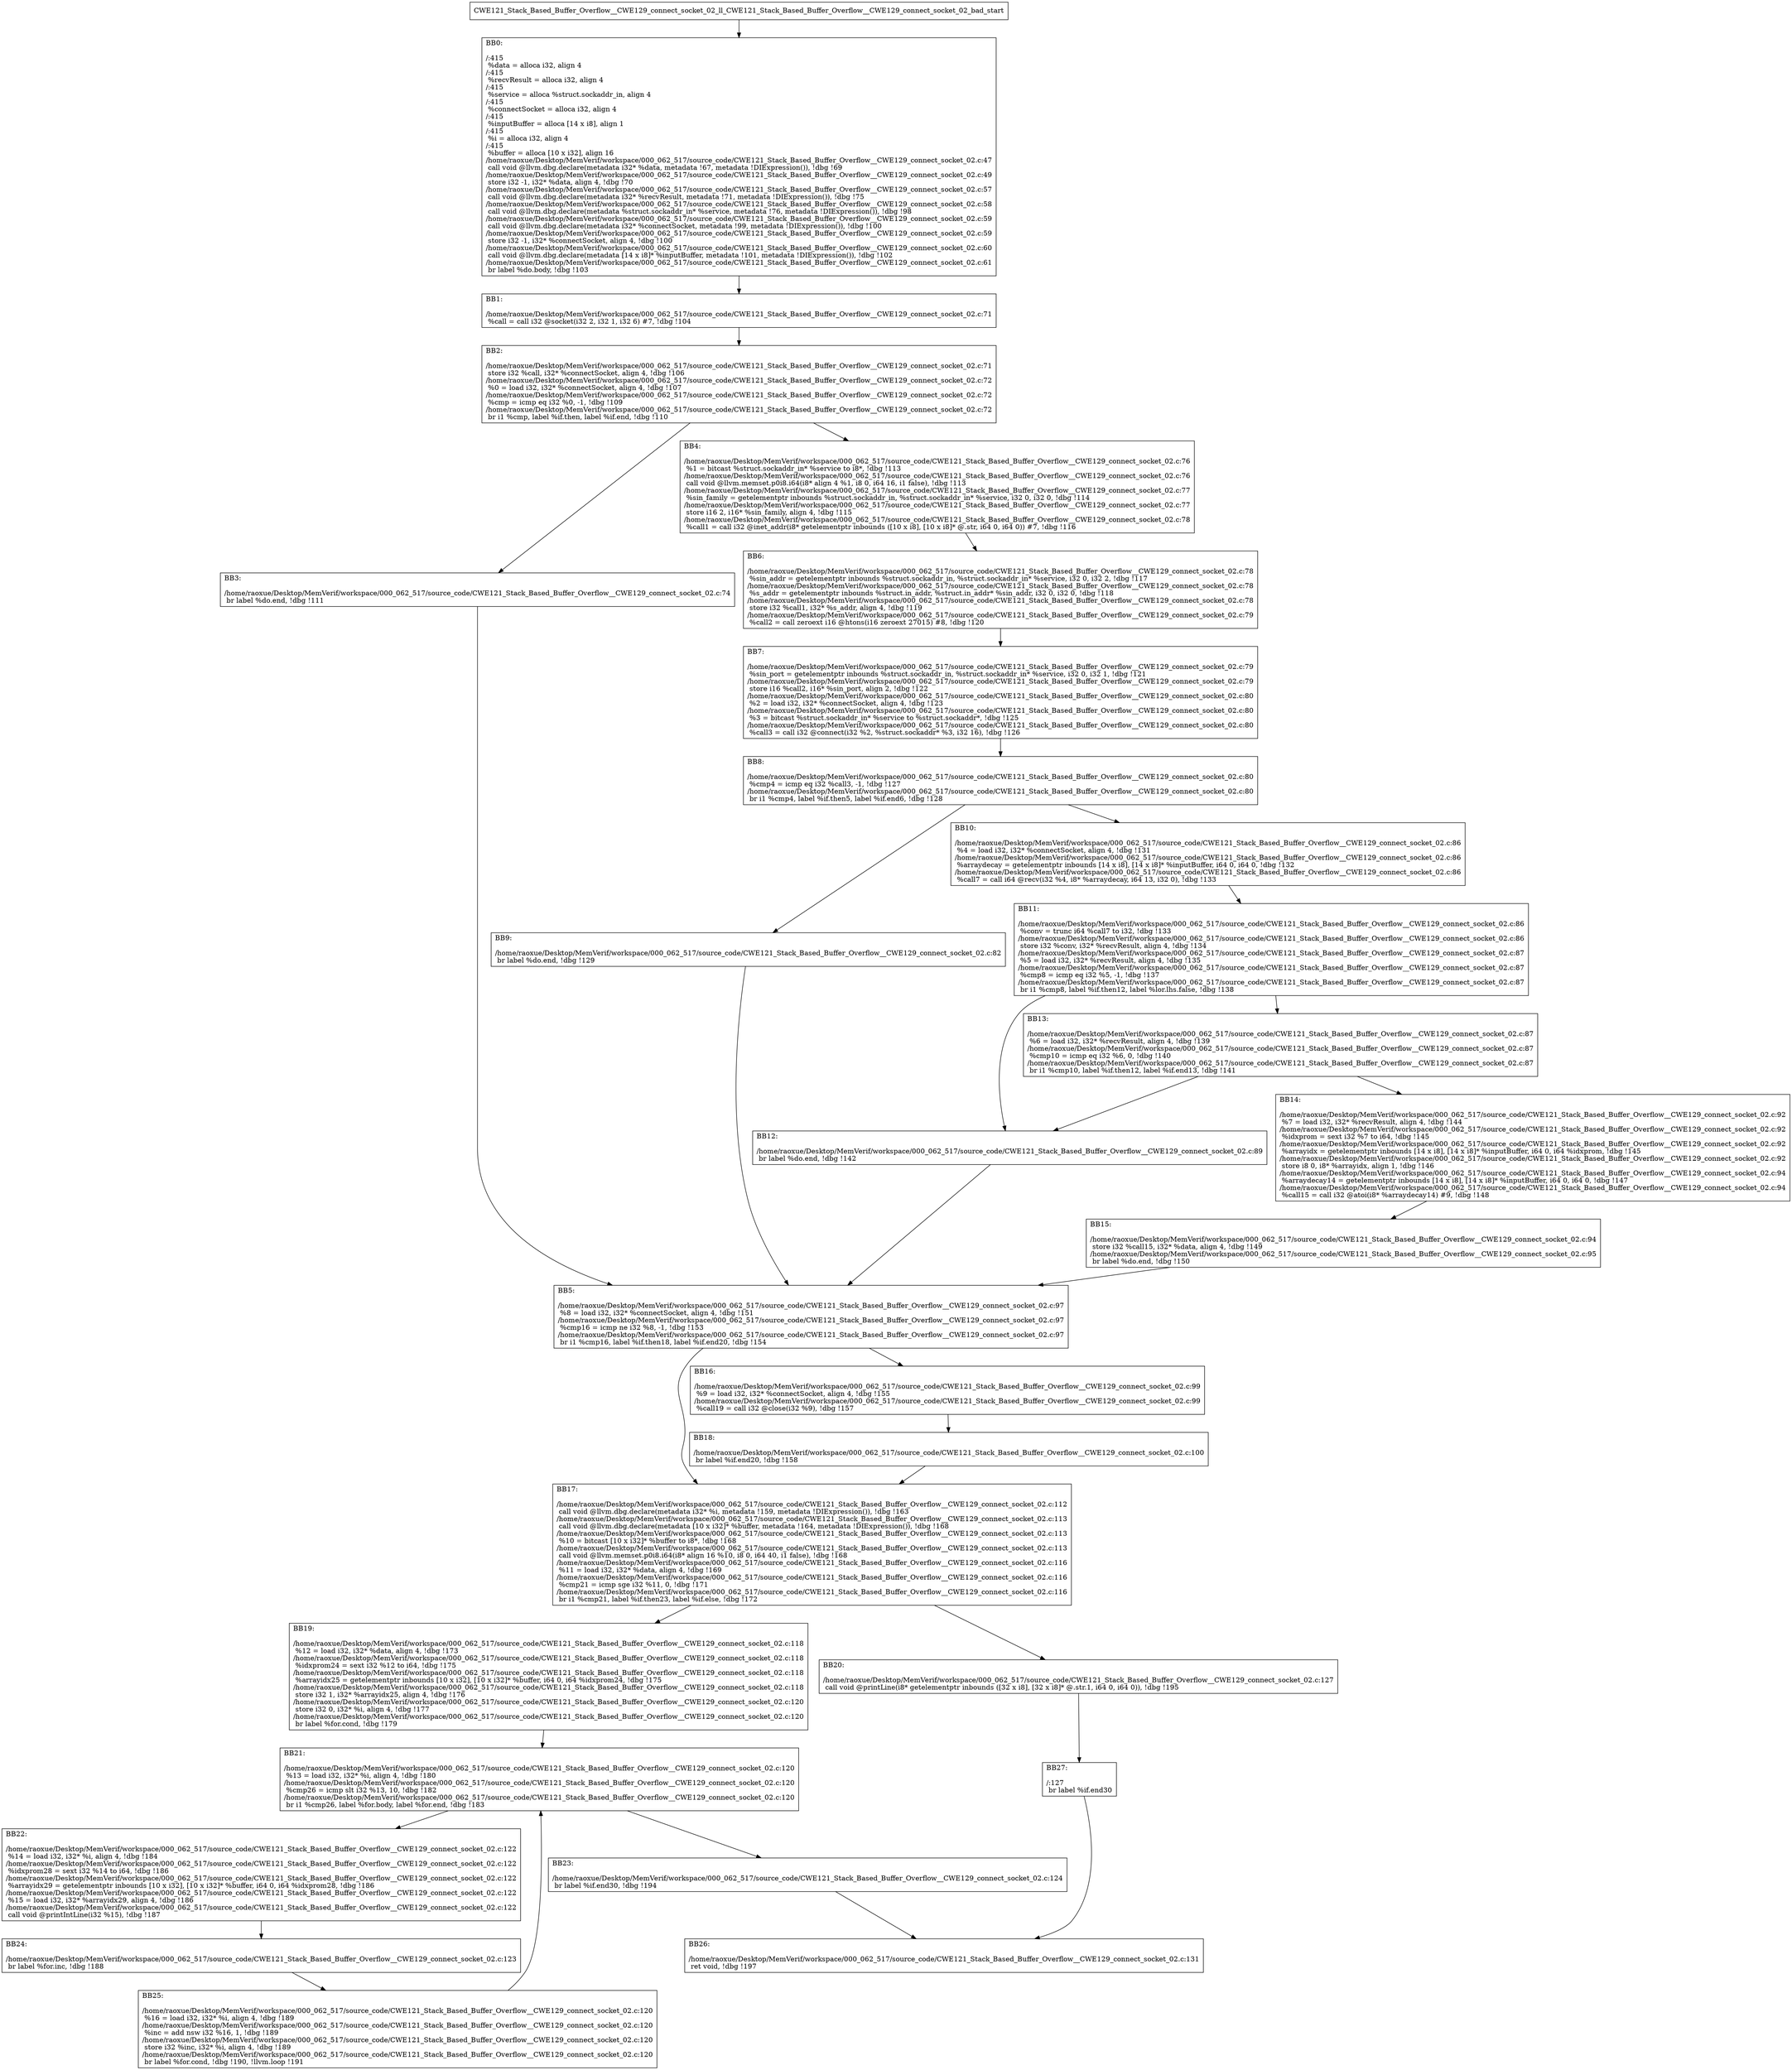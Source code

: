 digraph "CFG for'CWE121_Stack_Based_Buffer_Overflow__CWE129_connect_socket_02_ll_CWE121_Stack_Based_Buffer_Overflow__CWE129_connect_socket_02_bad' function" {
	BBCWE121_Stack_Based_Buffer_Overflow__CWE129_connect_socket_02_ll_CWE121_Stack_Based_Buffer_Overflow__CWE129_connect_socket_02_bad_start[shape=record,label="{CWE121_Stack_Based_Buffer_Overflow__CWE129_connect_socket_02_ll_CWE121_Stack_Based_Buffer_Overflow__CWE129_connect_socket_02_bad_start}"];
	BBCWE121_Stack_Based_Buffer_Overflow__CWE129_connect_socket_02_ll_CWE121_Stack_Based_Buffer_Overflow__CWE129_connect_socket_02_bad_start-> CWE121_Stack_Based_Buffer_Overflow__CWE129_connect_socket_02_ll_CWE121_Stack_Based_Buffer_Overflow__CWE129_connect_socket_02_badBB0;
	CWE121_Stack_Based_Buffer_Overflow__CWE129_connect_socket_02_ll_CWE121_Stack_Based_Buffer_Overflow__CWE129_connect_socket_02_badBB0 [shape=record, label="{BB0:\l\l/:415\l
  %data = alloca i32, align 4\l
/:415\l
  %recvResult = alloca i32, align 4\l
/:415\l
  %service = alloca %struct.sockaddr_in, align 4\l
/:415\l
  %connectSocket = alloca i32, align 4\l
/:415\l
  %inputBuffer = alloca [14 x i8], align 1\l
/:415\l
  %i = alloca i32, align 4\l
/:415\l
  %buffer = alloca [10 x i32], align 16\l
/home/raoxue/Desktop/MemVerif/workspace/000_062_517/source_code/CWE121_Stack_Based_Buffer_Overflow__CWE129_connect_socket_02.c:47\l
  call void @llvm.dbg.declare(metadata i32* %data, metadata !67, metadata !DIExpression()), !dbg !69\l
/home/raoxue/Desktop/MemVerif/workspace/000_062_517/source_code/CWE121_Stack_Based_Buffer_Overflow__CWE129_connect_socket_02.c:49\l
  store i32 -1, i32* %data, align 4, !dbg !70\l
/home/raoxue/Desktop/MemVerif/workspace/000_062_517/source_code/CWE121_Stack_Based_Buffer_Overflow__CWE129_connect_socket_02.c:57\l
  call void @llvm.dbg.declare(metadata i32* %recvResult, metadata !71, metadata !DIExpression()), !dbg !75\l
/home/raoxue/Desktop/MemVerif/workspace/000_062_517/source_code/CWE121_Stack_Based_Buffer_Overflow__CWE129_connect_socket_02.c:58\l
  call void @llvm.dbg.declare(metadata %struct.sockaddr_in* %service, metadata !76, metadata !DIExpression()), !dbg !98\l
/home/raoxue/Desktop/MemVerif/workspace/000_062_517/source_code/CWE121_Stack_Based_Buffer_Overflow__CWE129_connect_socket_02.c:59\l
  call void @llvm.dbg.declare(metadata i32* %connectSocket, metadata !99, metadata !DIExpression()), !dbg !100\l
/home/raoxue/Desktop/MemVerif/workspace/000_062_517/source_code/CWE121_Stack_Based_Buffer_Overflow__CWE129_connect_socket_02.c:59\l
  store i32 -1, i32* %connectSocket, align 4, !dbg !100\l
/home/raoxue/Desktop/MemVerif/workspace/000_062_517/source_code/CWE121_Stack_Based_Buffer_Overflow__CWE129_connect_socket_02.c:60\l
  call void @llvm.dbg.declare(metadata [14 x i8]* %inputBuffer, metadata !101, metadata !DIExpression()), !dbg !102\l
/home/raoxue/Desktop/MemVerif/workspace/000_062_517/source_code/CWE121_Stack_Based_Buffer_Overflow__CWE129_connect_socket_02.c:61\l
  br label %do.body, !dbg !103\l
}"];
	CWE121_Stack_Based_Buffer_Overflow__CWE129_connect_socket_02_ll_CWE121_Stack_Based_Buffer_Overflow__CWE129_connect_socket_02_badBB0-> CWE121_Stack_Based_Buffer_Overflow__CWE129_connect_socket_02_ll_CWE121_Stack_Based_Buffer_Overflow__CWE129_connect_socket_02_badBB1;
	CWE121_Stack_Based_Buffer_Overflow__CWE129_connect_socket_02_ll_CWE121_Stack_Based_Buffer_Overflow__CWE129_connect_socket_02_badBB1 [shape=record, label="{BB1:\l\l/home/raoxue/Desktop/MemVerif/workspace/000_062_517/source_code/CWE121_Stack_Based_Buffer_Overflow__CWE129_connect_socket_02.c:71\l
  %call = call i32 @socket(i32 2, i32 1, i32 6) #7, !dbg !104\l
}"];
	CWE121_Stack_Based_Buffer_Overflow__CWE129_connect_socket_02_ll_CWE121_Stack_Based_Buffer_Overflow__CWE129_connect_socket_02_badBB1-> CWE121_Stack_Based_Buffer_Overflow__CWE129_connect_socket_02_ll_CWE121_Stack_Based_Buffer_Overflow__CWE129_connect_socket_02_badBB2;
	CWE121_Stack_Based_Buffer_Overflow__CWE129_connect_socket_02_ll_CWE121_Stack_Based_Buffer_Overflow__CWE129_connect_socket_02_badBB2 [shape=record, label="{BB2:\l\l/home/raoxue/Desktop/MemVerif/workspace/000_062_517/source_code/CWE121_Stack_Based_Buffer_Overflow__CWE129_connect_socket_02.c:71\l
  store i32 %call, i32* %connectSocket, align 4, !dbg !106\l
/home/raoxue/Desktop/MemVerif/workspace/000_062_517/source_code/CWE121_Stack_Based_Buffer_Overflow__CWE129_connect_socket_02.c:72\l
  %0 = load i32, i32* %connectSocket, align 4, !dbg !107\l
/home/raoxue/Desktop/MemVerif/workspace/000_062_517/source_code/CWE121_Stack_Based_Buffer_Overflow__CWE129_connect_socket_02.c:72\l
  %cmp = icmp eq i32 %0, -1, !dbg !109\l
/home/raoxue/Desktop/MemVerif/workspace/000_062_517/source_code/CWE121_Stack_Based_Buffer_Overflow__CWE129_connect_socket_02.c:72\l
  br i1 %cmp, label %if.then, label %if.end, !dbg !110\l
}"];
	CWE121_Stack_Based_Buffer_Overflow__CWE129_connect_socket_02_ll_CWE121_Stack_Based_Buffer_Overflow__CWE129_connect_socket_02_badBB2-> CWE121_Stack_Based_Buffer_Overflow__CWE129_connect_socket_02_ll_CWE121_Stack_Based_Buffer_Overflow__CWE129_connect_socket_02_badBB3;
	CWE121_Stack_Based_Buffer_Overflow__CWE129_connect_socket_02_ll_CWE121_Stack_Based_Buffer_Overflow__CWE129_connect_socket_02_badBB2-> CWE121_Stack_Based_Buffer_Overflow__CWE129_connect_socket_02_ll_CWE121_Stack_Based_Buffer_Overflow__CWE129_connect_socket_02_badBB4;
	CWE121_Stack_Based_Buffer_Overflow__CWE129_connect_socket_02_ll_CWE121_Stack_Based_Buffer_Overflow__CWE129_connect_socket_02_badBB3 [shape=record, label="{BB3:\l\l/home/raoxue/Desktop/MemVerif/workspace/000_062_517/source_code/CWE121_Stack_Based_Buffer_Overflow__CWE129_connect_socket_02.c:74\l
  br label %do.end, !dbg !111\l
}"];
	CWE121_Stack_Based_Buffer_Overflow__CWE129_connect_socket_02_ll_CWE121_Stack_Based_Buffer_Overflow__CWE129_connect_socket_02_badBB3-> CWE121_Stack_Based_Buffer_Overflow__CWE129_connect_socket_02_ll_CWE121_Stack_Based_Buffer_Overflow__CWE129_connect_socket_02_badBB5;
	CWE121_Stack_Based_Buffer_Overflow__CWE129_connect_socket_02_ll_CWE121_Stack_Based_Buffer_Overflow__CWE129_connect_socket_02_badBB4 [shape=record, label="{BB4:\l\l/home/raoxue/Desktop/MemVerif/workspace/000_062_517/source_code/CWE121_Stack_Based_Buffer_Overflow__CWE129_connect_socket_02.c:76\l
  %1 = bitcast %struct.sockaddr_in* %service to i8*, !dbg !113\l
/home/raoxue/Desktop/MemVerif/workspace/000_062_517/source_code/CWE121_Stack_Based_Buffer_Overflow__CWE129_connect_socket_02.c:76\l
  call void @llvm.memset.p0i8.i64(i8* align 4 %1, i8 0, i64 16, i1 false), !dbg !113\l
/home/raoxue/Desktop/MemVerif/workspace/000_062_517/source_code/CWE121_Stack_Based_Buffer_Overflow__CWE129_connect_socket_02.c:77\l
  %sin_family = getelementptr inbounds %struct.sockaddr_in, %struct.sockaddr_in* %service, i32 0, i32 0, !dbg !114\l
/home/raoxue/Desktop/MemVerif/workspace/000_062_517/source_code/CWE121_Stack_Based_Buffer_Overflow__CWE129_connect_socket_02.c:77\l
  store i16 2, i16* %sin_family, align 4, !dbg !115\l
/home/raoxue/Desktop/MemVerif/workspace/000_062_517/source_code/CWE121_Stack_Based_Buffer_Overflow__CWE129_connect_socket_02.c:78\l
  %call1 = call i32 @inet_addr(i8* getelementptr inbounds ([10 x i8], [10 x i8]* @.str, i64 0, i64 0)) #7, !dbg !116\l
}"];
	CWE121_Stack_Based_Buffer_Overflow__CWE129_connect_socket_02_ll_CWE121_Stack_Based_Buffer_Overflow__CWE129_connect_socket_02_badBB4-> CWE121_Stack_Based_Buffer_Overflow__CWE129_connect_socket_02_ll_CWE121_Stack_Based_Buffer_Overflow__CWE129_connect_socket_02_badBB6;
	CWE121_Stack_Based_Buffer_Overflow__CWE129_connect_socket_02_ll_CWE121_Stack_Based_Buffer_Overflow__CWE129_connect_socket_02_badBB6 [shape=record, label="{BB6:\l\l/home/raoxue/Desktop/MemVerif/workspace/000_062_517/source_code/CWE121_Stack_Based_Buffer_Overflow__CWE129_connect_socket_02.c:78\l
  %sin_addr = getelementptr inbounds %struct.sockaddr_in, %struct.sockaddr_in* %service, i32 0, i32 2, !dbg !117\l
/home/raoxue/Desktop/MemVerif/workspace/000_062_517/source_code/CWE121_Stack_Based_Buffer_Overflow__CWE129_connect_socket_02.c:78\l
  %s_addr = getelementptr inbounds %struct.in_addr, %struct.in_addr* %sin_addr, i32 0, i32 0, !dbg !118\l
/home/raoxue/Desktop/MemVerif/workspace/000_062_517/source_code/CWE121_Stack_Based_Buffer_Overflow__CWE129_connect_socket_02.c:78\l
  store i32 %call1, i32* %s_addr, align 4, !dbg !119\l
/home/raoxue/Desktop/MemVerif/workspace/000_062_517/source_code/CWE121_Stack_Based_Buffer_Overflow__CWE129_connect_socket_02.c:79\l
  %call2 = call zeroext i16 @htons(i16 zeroext 27015) #8, !dbg !120\l
}"];
	CWE121_Stack_Based_Buffer_Overflow__CWE129_connect_socket_02_ll_CWE121_Stack_Based_Buffer_Overflow__CWE129_connect_socket_02_badBB6-> CWE121_Stack_Based_Buffer_Overflow__CWE129_connect_socket_02_ll_CWE121_Stack_Based_Buffer_Overflow__CWE129_connect_socket_02_badBB7;
	CWE121_Stack_Based_Buffer_Overflow__CWE129_connect_socket_02_ll_CWE121_Stack_Based_Buffer_Overflow__CWE129_connect_socket_02_badBB7 [shape=record, label="{BB7:\l\l/home/raoxue/Desktop/MemVerif/workspace/000_062_517/source_code/CWE121_Stack_Based_Buffer_Overflow__CWE129_connect_socket_02.c:79\l
  %sin_port = getelementptr inbounds %struct.sockaddr_in, %struct.sockaddr_in* %service, i32 0, i32 1, !dbg !121\l
/home/raoxue/Desktop/MemVerif/workspace/000_062_517/source_code/CWE121_Stack_Based_Buffer_Overflow__CWE129_connect_socket_02.c:79\l
  store i16 %call2, i16* %sin_port, align 2, !dbg !122\l
/home/raoxue/Desktop/MemVerif/workspace/000_062_517/source_code/CWE121_Stack_Based_Buffer_Overflow__CWE129_connect_socket_02.c:80\l
  %2 = load i32, i32* %connectSocket, align 4, !dbg !123\l
/home/raoxue/Desktop/MemVerif/workspace/000_062_517/source_code/CWE121_Stack_Based_Buffer_Overflow__CWE129_connect_socket_02.c:80\l
  %3 = bitcast %struct.sockaddr_in* %service to %struct.sockaddr*, !dbg !125\l
/home/raoxue/Desktop/MemVerif/workspace/000_062_517/source_code/CWE121_Stack_Based_Buffer_Overflow__CWE129_connect_socket_02.c:80\l
  %call3 = call i32 @connect(i32 %2, %struct.sockaddr* %3, i32 16), !dbg !126\l
}"];
	CWE121_Stack_Based_Buffer_Overflow__CWE129_connect_socket_02_ll_CWE121_Stack_Based_Buffer_Overflow__CWE129_connect_socket_02_badBB7-> CWE121_Stack_Based_Buffer_Overflow__CWE129_connect_socket_02_ll_CWE121_Stack_Based_Buffer_Overflow__CWE129_connect_socket_02_badBB8;
	CWE121_Stack_Based_Buffer_Overflow__CWE129_connect_socket_02_ll_CWE121_Stack_Based_Buffer_Overflow__CWE129_connect_socket_02_badBB8 [shape=record, label="{BB8:\l\l/home/raoxue/Desktop/MemVerif/workspace/000_062_517/source_code/CWE121_Stack_Based_Buffer_Overflow__CWE129_connect_socket_02.c:80\l
  %cmp4 = icmp eq i32 %call3, -1, !dbg !127\l
/home/raoxue/Desktop/MemVerif/workspace/000_062_517/source_code/CWE121_Stack_Based_Buffer_Overflow__CWE129_connect_socket_02.c:80\l
  br i1 %cmp4, label %if.then5, label %if.end6, !dbg !128\l
}"];
	CWE121_Stack_Based_Buffer_Overflow__CWE129_connect_socket_02_ll_CWE121_Stack_Based_Buffer_Overflow__CWE129_connect_socket_02_badBB8-> CWE121_Stack_Based_Buffer_Overflow__CWE129_connect_socket_02_ll_CWE121_Stack_Based_Buffer_Overflow__CWE129_connect_socket_02_badBB9;
	CWE121_Stack_Based_Buffer_Overflow__CWE129_connect_socket_02_ll_CWE121_Stack_Based_Buffer_Overflow__CWE129_connect_socket_02_badBB8-> CWE121_Stack_Based_Buffer_Overflow__CWE129_connect_socket_02_ll_CWE121_Stack_Based_Buffer_Overflow__CWE129_connect_socket_02_badBB10;
	CWE121_Stack_Based_Buffer_Overflow__CWE129_connect_socket_02_ll_CWE121_Stack_Based_Buffer_Overflow__CWE129_connect_socket_02_badBB9 [shape=record, label="{BB9:\l\l/home/raoxue/Desktop/MemVerif/workspace/000_062_517/source_code/CWE121_Stack_Based_Buffer_Overflow__CWE129_connect_socket_02.c:82\l
  br label %do.end, !dbg !129\l
}"];
	CWE121_Stack_Based_Buffer_Overflow__CWE129_connect_socket_02_ll_CWE121_Stack_Based_Buffer_Overflow__CWE129_connect_socket_02_badBB9-> CWE121_Stack_Based_Buffer_Overflow__CWE129_connect_socket_02_ll_CWE121_Stack_Based_Buffer_Overflow__CWE129_connect_socket_02_badBB5;
	CWE121_Stack_Based_Buffer_Overflow__CWE129_connect_socket_02_ll_CWE121_Stack_Based_Buffer_Overflow__CWE129_connect_socket_02_badBB10 [shape=record, label="{BB10:\l\l/home/raoxue/Desktop/MemVerif/workspace/000_062_517/source_code/CWE121_Stack_Based_Buffer_Overflow__CWE129_connect_socket_02.c:86\l
  %4 = load i32, i32* %connectSocket, align 4, !dbg !131\l
/home/raoxue/Desktop/MemVerif/workspace/000_062_517/source_code/CWE121_Stack_Based_Buffer_Overflow__CWE129_connect_socket_02.c:86\l
  %arraydecay = getelementptr inbounds [14 x i8], [14 x i8]* %inputBuffer, i64 0, i64 0, !dbg !132\l
/home/raoxue/Desktop/MemVerif/workspace/000_062_517/source_code/CWE121_Stack_Based_Buffer_Overflow__CWE129_connect_socket_02.c:86\l
  %call7 = call i64 @recv(i32 %4, i8* %arraydecay, i64 13, i32 0), !dbg !133\l
}"];
	CWE121_Stack_Based_Buffer_Overflow__CWE129_connect_socket_02_ll_CWE121_Stack_Based_Buffer_Overflow__CWE129_connect_socket_02_badBB10-> CWE121_Stack_Based_Buffer_Overflow__CWE129_connect_socket_02_ll_CWE121_Stack_Based_Buffer_Overflow__CWE129_connect_socket_02_badBB11;
	CWE121_Stack_Based_Buffer_Overflow__CWE129_connect_socket_02_ll_CWE121_Stack_Based_Buffer_Overflow__CWE129_connect_socket_02_badBB11 [shape=record, label="{BB11:\l\l/home/raoxue/Desktop/MemVerif/workspace/000_062_517/source_code/CWE121_Stack_Based_Buffer_Overflow__CWE129_connect_socket_02.c:86\l
  %conv = trunc i64 %call7 to i32, !dbg !133\l
/home/raoxue/Desktop/MemVerif/workspace/000_062_517/source_code/CWE121_Stack_Based_Buffer_Overflow__CWE129_connect_socket_02.c:86\l
  store i32 %conv, i32* %recvResult, align 4, !dbg !134\l
/home/raoxue/Desktop/MemVerif/workspace/000_062_517/source_code/CWE121_Stack_Based_Buffer_Overflow__CWE129_connect_socket_02.c:87\l
  %5 = load i32, i32* %recvResult, align 4, !dbg !135\l
/home/raoxue/Desktop/MemVerif/workspace/000_062_517/source_code/CWE121_Stack_Based_Buffer_Overflow__CWE129_connect_socket_02.c:87\l
  %cmp8 = icmp eq i32 %5, -1, !dbg !137\l
/home/raoxue/Desktop/MemVerif/workspace/000_062_517/source_code/CWE121_Stack_Based_Buffer_Overflow__CWE129_connect_socket_02.c:87\l
  br i1 %cmp8, label %if.then12, label %lor.lhs.false, !dbg !138\l
}"];
	CWE121_Stack_Based_Buffer_Overflow__CWE129_connect_socket_02_ll_CWE121_Stack_Based_Buffer_Overflow__CWE129_connect_socket_02_badBB11-> CWE121_Stack_Based_Buffer_Overflow__CWE129_connect_socket_02_ll_CWE121_Stack_Based_Buffer_Overflow__CWE129_connect_socket_02_badBB12;
	CWE121_Stack_Based_Buffer_Overflow__CWE129_connect_socket_02_ll_CWE121_Stack_Based_Buffer_Overflow__CWE129_connect_socket_02_badBB11-> CWE121_Stack_Based_Buffer_Overflow__CWE129_connect_socket_02_ll_CWE121_Stack_Based_Buffer_Overflow__CWE129_connect_socket_02_badBB13;
	CWE121_Stack_Based_Buffer_Overflow__CWE129_connect_socket_02_ll_CWE121_Stack_Based_Buffer_Overflow__CWE129_connect_socket_02_badBB13 [shape=record, label="{BB13:\l\l/home/raoxue/Desktop/MemVerif/workspace/000_062_517/source_code/CWE121_Stack_Based_Buffer_Overflow__CWE129_connect_socket_02.c:87\l
  %6 = load i32, i32* %recvResult, align 4, !dbg !139\l
/home/raoxue/Desktop/MemVerif/workspace/000_062_517/source_code/CWE121_Stack_Based_Buffer_Overflow__CWE129_connect_socket_02.c:87\l
  %cmp10 = icmp eq i32 %6, 0, !dbg !140\l
/home/raoxue/Desktop/MemVerif/workspace/000_062_517/source_code/CWE121_Stack_Based_Buffer_Overflow__CWE129_connect_socket_02.c:87\l
  br i1 %cmp10, label %if.then12, label %if.end13, !dbg !141\l
}"];
	CWE121_Stack_Based_Buffer_Overflow__CWE129_connect_socket_02_ll_CWE121_Stack_Based_Buffer_Overflow__CWE129_connect_socket_02_badBB13-> CWE121_Stack_Based_Buffer_Overflow__CWE129_connect_socket_02_ll_CWE121_Stack_Based_Buffer_Overflow__CWE129_connect_socket_02_badBB12;
	CWE121_Stack_Based_Buffer_Overflow__CWE129_connect_socket_02_ll_CWE121_Stack_Based_Buffer_Overflow__CWE129_connect_socket_02_badBB13-> CWE121_Stack_Based_Buffer_Overflow__CWE129_connect_socket_02_ll_CWE121_Stack_Based_Buffer_Overflow__CWE129_connect_socket_02_badBB14;
	CWE121_Stack_Based_Buffer_Overflow__CWE129_connect_socket_02_ll_CWE121_Stack_Based_Buffer_Overflow__CWE129_connect_socket_02_badBB12 [shape=record, label="{BB12:\l\l/home/raoxue/Desktop/MemVerif/workspace/000_062_517/source_code/CWE121_Stack_Based_Buffer_Overflow__CWE129_connect_socket_02.c:89\l
  br label %do.end, !dbg !142\l
}"];
	CWE121_Stack_Based_Buffer_Overflow__CWE129_connect_socket_02_ll_CWE121_Stack_Based_Buffer_Overflow__CWE129_connect_socket_02_badBB12-> CWE121_Stack_Based_Buffer_Overflow__CWE129_connect_socket_02_ll_CWE121_Stack_Based_Buffer_Overflow__CWE129_connect_socket_02_badBB5;
	CWE121_Stack_Based_Buffer_Overflow__CWE129_connect_socket_02_ll_CWE121_Stack_Based_Buffer_Overflow__CWE129_connect_socket_02_badBB14 [shape=record, label="{BB14:\l\l/home/raoxue/Desktop/MemVerif/workspace/000_062_517/source_code/CWE121_Stack_Based_Buffer_Overflow__CWE129_connect_socket_02.c:92\l
  %7 = load i32, i32* %recvResult, align 4, !dbg !144\l
/home/raoxue/Desktop/MemVerif/workspace/000_062_517/source_code/CWE121_Stack_Based_Buffer_Overflow__CWE129_connect_socket_02.c:92\l
  %idxprom = sext i32 %7 to i64, !dbg !145\l
/home/raoxue/Desktop/MemVerif/workspace/000_062_517/source_code/CWE121_Stack_Based_Buffer_Overflow__CWE129_connect_socket_02.c:92\l
  %arrayidx = getelementptr inbounds [14 x i8], [14 x i8]* %inputBuffer, i64 0, i64 %idxprom, !dbg !145\l
/home/raoxue/Desktop/MemVerif/workspace/000_062_517/source_code/CWE121_Stack_Based_Buffer_Overflow__CWE129_connect_socket_02.c:92\l
  store i8 0, i8* %arrayidx, align 1, !dbg !146\l
/home/raoxue/Desktop/MemVerif/workspace/000_062_517/source_code/CWE121_Stack_Based_Buffer_Overflow__CWE129_connect_socket_02.c:94\l
  %arraydecay14 = getelementptr inbounds [14 x i8], [14 x i8]* %inputBuffer, i64 0, i64 0, !dbg !147\l
/home/raoxue/Desktop/MemVerif/workspace/000_062_517/source_code/CWE121_Stack_Based_Buffer_Overflow__CWE129_connect_socket_02.c:94\l
  %call15 = call i32 @atoi(i8* %arraydecay14) #9, !dbg !148\l
}"];
	CWE121_Stack_Based_Buffer_Overflow__CWE129_connect_socket_02_ll_CWE121_Stack_Based_Buffer_Overflow__CWE129_connect_socket_02_badBB14-> CWE121_Stack_Based_Buffer_Overflow__CWE129_connect_socket_02_ll_CWE121_Stack_Based_Buffer_Overflow__CWE129_connect_socket_02_badBB15;
	CWE121_Stack_Based_Buffer_Overflow__CWE129_connect_socket_02_ll_CWE121_Stack_Based_Buffer_Overflow__CWE129_connect_socket_02_badBB15 [shape=record, label="{BB15:\l\l/home/raoxue/Desktop/MemVerif/workspace/000_062_517/source_code/CWE121_Stack_Based_Buffer_Overflow__CWE129_connect_socket_02.c:94\l
  store i32 %call15, i32* %data, align 4, !dbg !149\l
/home/raoxue/Desktop/MemVerif/workspace/000_062_517/source_code/CWE121_Stack_Based_Buffer_Overflow__CWE129_connect_socket_02.c:95\l
  br label %do.end, !dbg !150\l
}"];
	CWE121_Stack_Based_Buffer_Overflow__CWE129_connect_socket_02_ll_CWE121_Stack_Based_Buffer_Overflow__CWE129_connect_socket_02_badBB15-> CWE121_Stack_Based_Buffer_Overflow__CWE129_connect_socket_02_ll_CWE121_Stack_Based_Buffer_Overflow__CWE129_connect_socket_02_badBB5;
	CWE121_Stack_Based_Buffer_Overflow__CWE129_connect_socket_02_ll_CWE121_Stack_Based_Buffer_Overflow__CWE129_connect_socket_02_badBB5 [shape=record, label="{BB5:\l\l/home/raoxue/Desktop/MemVerif/workspace/000_062_517/source_code/CWE121_Stack_Based_Buffer_Overflow__CWE129_connect_socket_02.c:97\l
  %8 = load i32, i32* %connectSocket, align 4, !dbg !151\l
/home/raoxue/Desktop/MemVerif/workspace/000_062_517/source_code/CWE121_Stack_Based_Buffer_Overflow__CWE129_connect_socket_02.c:97\l
  %cmp16 = icmp ne i32 %8, -1, !dbg !153\l
/home/raoxue/Desktop/MemVerif/workspace/000_062_517/source_code/CWE121_Stack_Based_Buffer_Overflow__CWE129_connect_socket_02.c:97\l
  br i1 %cmp16, label %if.then18, label %if.end20, !dbg !154\l
}"];
	CWE121_Stack_Based_Buffer_Overflow__CWE129_connect_socket_02_ll_CWE121_Stack_Based_Buffer_Overflow__CWE129_connect_socket_02_badBB5-> CWE121_Stack_Based_Buffer_Overflow__CWE129_connect_socket_02_ll_CWE121_Stack_Based_Buffer_Overflow__CWE129_connect_socket_02_badBB16;
	CWE121_Stack_Based_Buffer_Overflow__CWE129_connect_socket_02_ll_CWE121_Stack_Based_Buffer_Overflow__CWE129_connect_socket_02_badBB5-> CWE121_Stack_Based_Buffer_Overflow__CWE129_connect_socket_02_ll_CWE121_Stack_Based_Buffer_Overflow__CWE129_connect_socket_02_badBB17;
	CWE121_Stack_Based_Buffer_Overflow__CWE129_connect_socket_02_ll_CWE121_Stack_Based_Buffer_Overflow__CWE129_connect_socket_02_badBB16 [shape=record, label="{BB16:\l\l/home/raoxue/Desktop/MemVerif/workspace/000_062_517/source_code/CWE121_Stack_Based_Buffer_Overflow__CWE129_connect_socket_02.c:99\l
  %9 = load i32, i32* %connectSocket, align 4, !dbg !155\l
/home/raoxue/Desktop/MemVerif/workspace/000_062_517/source_code/CWE121_Stack_Based_Buffer_Overflow__CWE129_connect_socket_02.c:99\l
  %call19 = call i32 @close(i32 %9), !dbg !157\l
}"];
	CWE121_Stack_Based_Buffer_Overflow__CWE129_connect_socket_02_ll_CWE121_Stack_Based_Buffer_Overflow__CWE129_connect_socket_02_badBB16-> CWE121_Stack_Based_Buffer_Overflow__CWE129_connect_socket_02_ll_CWE121_Stack_Based_Buffer_Overflow__CWE129_connect_socket_02_badBB18;
	CWE121_Stack_Based_Buffer_Overflow__CWE129_connect_socket_02_ll_CWE121_Stack_Based_Buffer_Overflow__CWE129_connect_socket_02_badBB18 [shape=record, label="{BB18:\l\l/home/raoxue/Desktop/MemVerif/workspace/000_062_517/source_code/CWE121_Stack_Based_Buffer_Overflow__CWE129_connect_socket_02.c:100\l
  br label %if.end20, !dbg !158\l
}"];
	CWE121_Stack_Based_Buffer_Overflow__CWE129_connect_socket_02_ll_CWE121_Stack_Based_Buffer_Overflow__CWE129_connect_socket_02_badBB18-> CWE121_Stack_Based_Buffer_Overflow__CWE129_connect_socket_02_ll_CWE121_Stack_Based_Buffer_Overflow__CWE129_connect_socket_02_badBB17;
	CWE121_Stack_Based_Buffer_Overflow__CWE129_connect_socket_02_ll_CWE121_Stack_Based_Buffer_Overflow__CWE129_connect_socket_02_badBB17 [shape=record, label="{BB17:\l\l/home/raoxue/Desktop/MemVerif/workspace/000_062_517/source_code/CWE121_Stack_Based_Buffer_Overflow__CWE129_connect_socket_02.c:112\l
  call void @llvm.dbg.declare(metadata i32* %i, metadata !159, metadata !DIExpression()), !dbg !163\l
/home/raoxue/Desktop/MemVerif/workspace/000_062_517/source_code/CWE121_Stack_Based_Buffer_Overflow__CWE129_connect_socket_02.c:113\l
  call void @llvm.dbg.declare(metadata [10 x i32]* %buffer, metadata !164, metadata !DIExpression()), !dbg !168\l
/home/raoxue/Desktop/MemVerif/workspace/000_062_517/source_code/CWE121_Stack_Based_Buffer_Overflow__CWE129_connect_socket_02.c:113\l
  %10 = bitcast [10 x i32]* %buffer to i8*, !dbg !168\l
/home/raoxue/Desktop/MemVerif/workspace/000_062_517/source_code/CWE121_Stack_Based_Buffer_Overflow__CWE129_connect_socket_02.c:113\l
  call void @llvm.memset.p0i8.i64(i8* align 16 %10, i8 0, i64 40, i1 false), !dbg !168\l
/home/raoxue/Desktop/MemVerif/workspace/000_062_517/source_code/CWE121_Stack_Based_Buffer_Overflow__CWE129_connect_socket_02.c:116\l
  %11 = load i32, i32* %data, align 4, !dbg !169\l
/home/raoxue/Desktop/MemVerif/workspace/000_062_517/source_code/CWE121_Stack_Based_Buffer_Overflow__CWE129_connect_socket_02.c:116\l
  %cmp21 = icmp sge i32 %11, 0, !dbg !171\l
/home/raoxue/Desktop/MemVerif/workspace/000_062_517/source_code/CWE121_Stack_Based_Buffer_Overflow__CWE129_connect_socket_02.c:116\l
  br i1 %cmp21, label %if.then23, label %if.else, !dbg !172\l
}"];
	CWE121_Stack_Based_Buffer_Overflow__CWE129_connect_socket_02_ll_CWE121_Stack_Based_Buffer_Overflow__CWE129_connect_socket_02_badBB17-> CWE121_Stack_Based_Buffer_Overflow__CWE129_connect_socket_02_ll_CWE121_Stack_Based_Buffer_Overflow__CWE129_connect_socket_02_badBB19;
	CWE121_Stack_Based_Buffer_Overflow__CWE129_connect_socket_02_ll_CWE121_Stack_Based_Buffer_Overflow__CWE129_connect_socket_02_badBB17-> CWE121_Stack_Based_Buffer_Overflow__CWE129_connect_socket_02_ll_CWE121_Stack_Based_Buffer_Overflow__CWE129_connect_socket_02_badBB20;
	CWE121_Stack_Based_Buffer_Overflow__CWE129_connect_socket_02_ll_CWE121_Stack_Based_Buffer_Overflow__CWE129_connect_socket_02_badBB19 [shape=record, label="{BB19:\l\l/home/raoxue/Desktop/MemVerif/workspace/000_062_517/source_code/CWE121_Stack_Based_Buffer_Overflow__CWE129_connect_socket_02.c:118\l
  %12 = load i32, i32* %data, align 4, !dbg !173\l
/home/raoxue/Desktop/MemVerif/workspace/000_062_517/source_code/CWE121_Stack_Based_Buffer_Overflow__CWE129_connect_socket_02.c:118\l
  %idxprom24 = sext i32 %12 to i64, !dbg !175\l
/home/raoxue/Desktop/MemVerif/workspace/000_062_517/source_code/CWE121_Stack_Based_Buffer_Overflow__CWE129_connect_socket_02.c:118\l
  %arrayidx25 = getelementptr inbounds [10 x i32], [10 x i32]* %buffer, i64 0, i64 %idxprom24, !dbg !175\l
/home/raoxue/Desktop/MemVerif/workspace/000_062_517/source_code/CWE121_Stack_Based_Buffer_Overflow__CWE129_connect_socket_02.c:118\l
  store i32 1, i32* %arrayidx25, align 4, !dbg !176\l
/home/raoxue/Desktop/MemVerif/workspace/000_062_517/source_code/CWE121_Stack_Based_Buffer_Overflow__CWE129_connect_socket_02.c:120\l
  store i32 0, i32* %i, align 4, !dbg !177\l
/home/raoxue/Desktop/MemVerif/workspace/000_062_517/source_code/CWE121_Stack_Based_Buffer_Overflow__CWE129_connect_socket_02.c:120\l
  br label %for.cond, !dbg !179\l
}"];
	CWE121_Stack_Based_Buffer_Overflow__CWE129_connect_socket_02_ll_CWE121_Stack_Based_Buffer_Overflow__CWE129_connect_socket_02_badBB19-> CWE121_Stack_Based_Buffer_Overflow__CWE129_connect_socket_02_ll_CWE121_Stack_Based_Buffer_Overflow__CWE129_connect_socket_02_badBB21;
	CWE121_Stack_Based_Buffer_Overflow__CWE129_connect_socket_02_ll_CWE121_Stack_Based_Buffer_Overflow__CWE129_connect_socket_02_badBB21 [shape=record, label="{BB21:\l\l/home/raoxue/Desktop/MemVerif/workspace/000_062_517/source_code/CWE121_Stack_Based_Buffer_Overflow__CWE129_connect_socket_02.c:120\l
  %13 = load i32, i32* %i, align 4, !dbg !180\l
/home/raoxue/Desktop/MemVerif/workspace/000_062_517/source_code/CWE121_Stack_Based_Buffer_Overflow__CWE129_connect_socket_02.c:120\l
  %cmp26 = icmp slt i32 %13, 10, !dbg !182\l
/home/raoxue/Desktop/MemVerif/workspace/000_062_517/source_code/CWE121_Stack_Based_Buffer_Overflow__CWE129_connect_socket_02.c:120\l
  br i1 %cmp26, label %for.body, label %for.end, !dbg !183\l
}"];
	CWE121_Stack_Based_Buffer_Overflow__CWE129_connect_socket_02_ll_CWE121_Stack_Based_Buffer_Overflow__CWE129_connect_socket_02_badBB21-> CWE121_Stack_Based_Buffer_Overflow__CWE129_connect_socket_02_ll_CWE121_Stack_Based_Buffer_Overflow__CWE129_connect_socket_02_badBB22;
	CWE121_Stack_Based_Buffer_Overflow__CWE129_connect_socket_02_ll_CWE121_Stack_Based_Buffer_Overflow__CWE129_connect_socket_02_badBB21-> CWE121_Stack_Based_Buffer_Overflow__CWE129_connect_socket_02_ll_CWE121_Stack_Based_Buffer_Overflow__CWE129_connect_socket_02_badBB23;
	CWE121_Stack_Based_Buffer_Overflow__CWE129_connect_socket_02_ll_CWE121_Stack_Based_Buffer_Overflow__CWE129_connect_socket_02_badBB22 [shape=record, label="{BB22:\l\l/home/raoxue/Desktop/MemVerif/workspace/000_062_517/source_code/CWE121_Stack_Based_Buffer_Overflow__CWE129_connect_socket_02.c:122\l
  %14 = load i32, i32* %i, align 4, !dbg !184\l
/home/raoxue/Desktop/MemVerif/workspace/000_062_517/source_code/CWE121_Stack_Based_Buffer_Overflow__CWE129_connect_socket_02.c:122\l
  %idxprom28 = sext i32 %14 to i64, !dbg !186\l
/home/raoxue/Desktop/MemVerif/workspace/000_062_517/source_code/CWE121_Stack_Based_Buffer_Overflow__CWE129_connect_socket_02.c:122\l
  %arrayidx29 = getelementptr inbounds [10 x i32], [10 x i32]* %buffer, i64 0, i64 %idxprom28, !dbg !186\l
/home/raoxue/Desktop/MemVerif/workspace/000_062_517/source_code/CWE121_Stack_Based_Buffer_Overflow__CWE129_connect_socket_02.c:122\l
  %15 = load i32, i32* %arrayidx29, align 4, !dbg !186\l
/home/raoxue/Desktop/MemVerif/workspace/000_062_517/source_code/CWE121_Stack_Based_Buffer_Overflow__CWE129_connect_socket_02.c:122\l
  call void @printIntLine(i32 %15), !dbg !187\l
}"];
	CWE121_Stack_Based_Buffer_Overflow__CWE129_connect_socket_02_ll_CWE121_Stack_Based_Buffer_Overflow__CWE129_connect_socket_02_badBB22-> CWE121_Stack_Based_Buffer_Overflow__CWE129_connect_socket_02_ll_CWE121_Stack_Based_Buffer_Overflow__CWE129_connect_socket_02_badBB24;
	CWE121_Stack_Based_Buffer_Overflow__CWE129_connect_socket_02_ll_CWE121_Stack_Based_Buffer_Overflow__CWE129_connect_socket_02_badBB24 [shape=record, label="{BB24:\l\l/home/raoxue/Desktop/MemVerif/workspace/000_062_517/source_code/CWE121_Stack_Based_Buffer_Overflow__CWE129_connect_socket_02.c:123\l
  br label %for.inc, !dbg !188\l
}"];
	CWE121_Stack_Based_Buffer_Overflow__CWE129_connect_socket_02_ll_CWE121_Stack_Based_Buffer_Overflow__CWE129_connect_socket_02_badBB24-> CWE121_Stack_Based_Buffer_Overflow__CWE129_connect_socket_02_ll_CWE121_Stack_Based_Buffer_Overflow__CWE129_connect_socket_02_badBB25;
	CWE121_Stack_Based_Buffer_Overflow__CWE129_connect_socket_02_ll_CWE121_Stack_Based_Buffer_Overflow__CWE129_connect_socket_02_badBB25 [shape=record, label="{BB25:\l\l/home/raoxue/Desktop/MemVerif/workspace/000_062_517/source_code/CWE121_Stack_Based_Buffer_Overflow__CWE129_connect_socket_02.c:120\l
  %16 = load i32, i32* %i, align 4, !dbg !189\l
/home/raoxue/Desktop/MemVerif/workspace/000_062_517/source_code/CWE121_Stack_Based_Buffer_Overflow__CWE129_connect_socket_02.c:120\l
  %inc = add nsw i32 %16, 1, !dbg !189\l
/home/raoxue/Desktop/MemVerif/workspace/000_062_517/source_code/CWE121_Stack_Based_Buffer_Overflow__CWE129_connect_socket_02.c:120\l
  store i32 %inc, i32* %i, align 4, !dbg !189\l
/home/raoxue/Desktop/MemVerif/workspace/000_062_517/source_code/CWE121_Stack_Based_Buffer_Overflow__CWE129_connect_socket_02.c:120\l
  br label %for.cond, !dbg !190, !llvm.loop !191\l
}"];
	CWE121_Stack_Based_Buffer_Overflow__CWE129_connect_socket_02_ll_CWE121_Stack_Based_Buffer_Overflow__CWE129_connect_socket_02_badBB25-> CWE121_Stack_Based_Buffer_Overflow__CWE129_connect_socket_02_ll_CWE121_Stack_Based_Buffer_Overflow__CWE129_connect_socket_02_badBB21;
	CWE121_Stack_Based_Buffer_Overflow__CWE129_connect_socket_02_ll_CWE121_Stack_Based_Buffer_Overflow__CWE129_connect_socket_02_badBB23 [shape=record, label="{BB23:\l\l/home/raoxue/Desktop/MemVerif/workspace/000_062_517/source_code/CWE121_Stack_Based_Buffer_Overflow__CWE129_connect_socket_02.c:124\l
  br label %if.end30, !dbg !194\l
}"];
	CWE121_Stack_Based_Buffer_Overflow__CWE129_connect_socket_02_ll_CWE121_Stack_Based_Buffer_Overflow__CWE129_connect_socket_02_badBB23-> CWE121_Stack_Based_Buffer_Overflow__CWE129_connect_socket_02_ll_CWE121_Stack_Based_Buffer_Overflow__CWE129_connect_socket_02_badBB26;
	CWE121_Stack_Based_Buffer_Overflow__CWE129_connect_socket_02_ll_CWE121_Stack_Based_Buffer_Overflow__CWE129_connect_socket_02_badBB20 [shape=record, label="{BB20:\l\l/home/raoxue/Desktop/MemVerif/workspace/000_062_517/source_code/CWE121_Stack_Based_Buffer_Overflow__CWE129_connect_socket_02.c:127\l
  call void @printLine(i8* getelementptr inbounds ([32 x i8], [32 x i8]* @.str.1, i64 0, i64 0)), !dbg !195\l
}"];
	CWE121_Stack_Based_Buffer_Overflow__CWE129_connect_socket_02_ll_CWE121_Stack_Based_Buffer_Overflow__CWE129_connect_socket_02_badBB20-> CWE121_Stack_Based_Buffer_Overflow__CWE129_connect_socket_02_ll_CWE121_Stack_Based_Buffer_Overflow__CWE129_connect_socket_02_badBB27;
	CWE121_Stack_Based_Buffer_Overflow__CWE129_connect_socket_02_ll_CWE121_Stack_Based_Buffer_Overflow__CWE129_connect_socket_02_badBB27 [shape=record, label="{BB27:\l\l/:127\l
  br label %if.end30\l
}"];
	CWE121_Stack_Based_Buffer_Overflow__CWE129_connect_socket_02_ll_CWE121_Stack_Based_Buffer_Overflow__CWE129_connect_socket_02_badBB27-> CWE121_Stack_Based_Buffer_Overflow__CWE129_connect_socket_02_ll_CWE121_Stack_Based_Buffer_Overflow__CWE129_connect_socket_02_badBB26;
	CWE121_Stack_Based_Buffer_Overflow__CWE129_connect_socket_02_ll_CWE121_Stack_Based_Buffer_Overflow__CWE129_connect_socket_02_badBB26 [shape=record, label="{BB26:\l\l/home/raoxue/Desktop/MemVerif/workspace/000_062_517/source_code/CWE121_Stack_Based_Buffer_Overflow__CWE129_connect_socket_02.c:131\l
  ret void, !dbg !197\l
}"];
}

